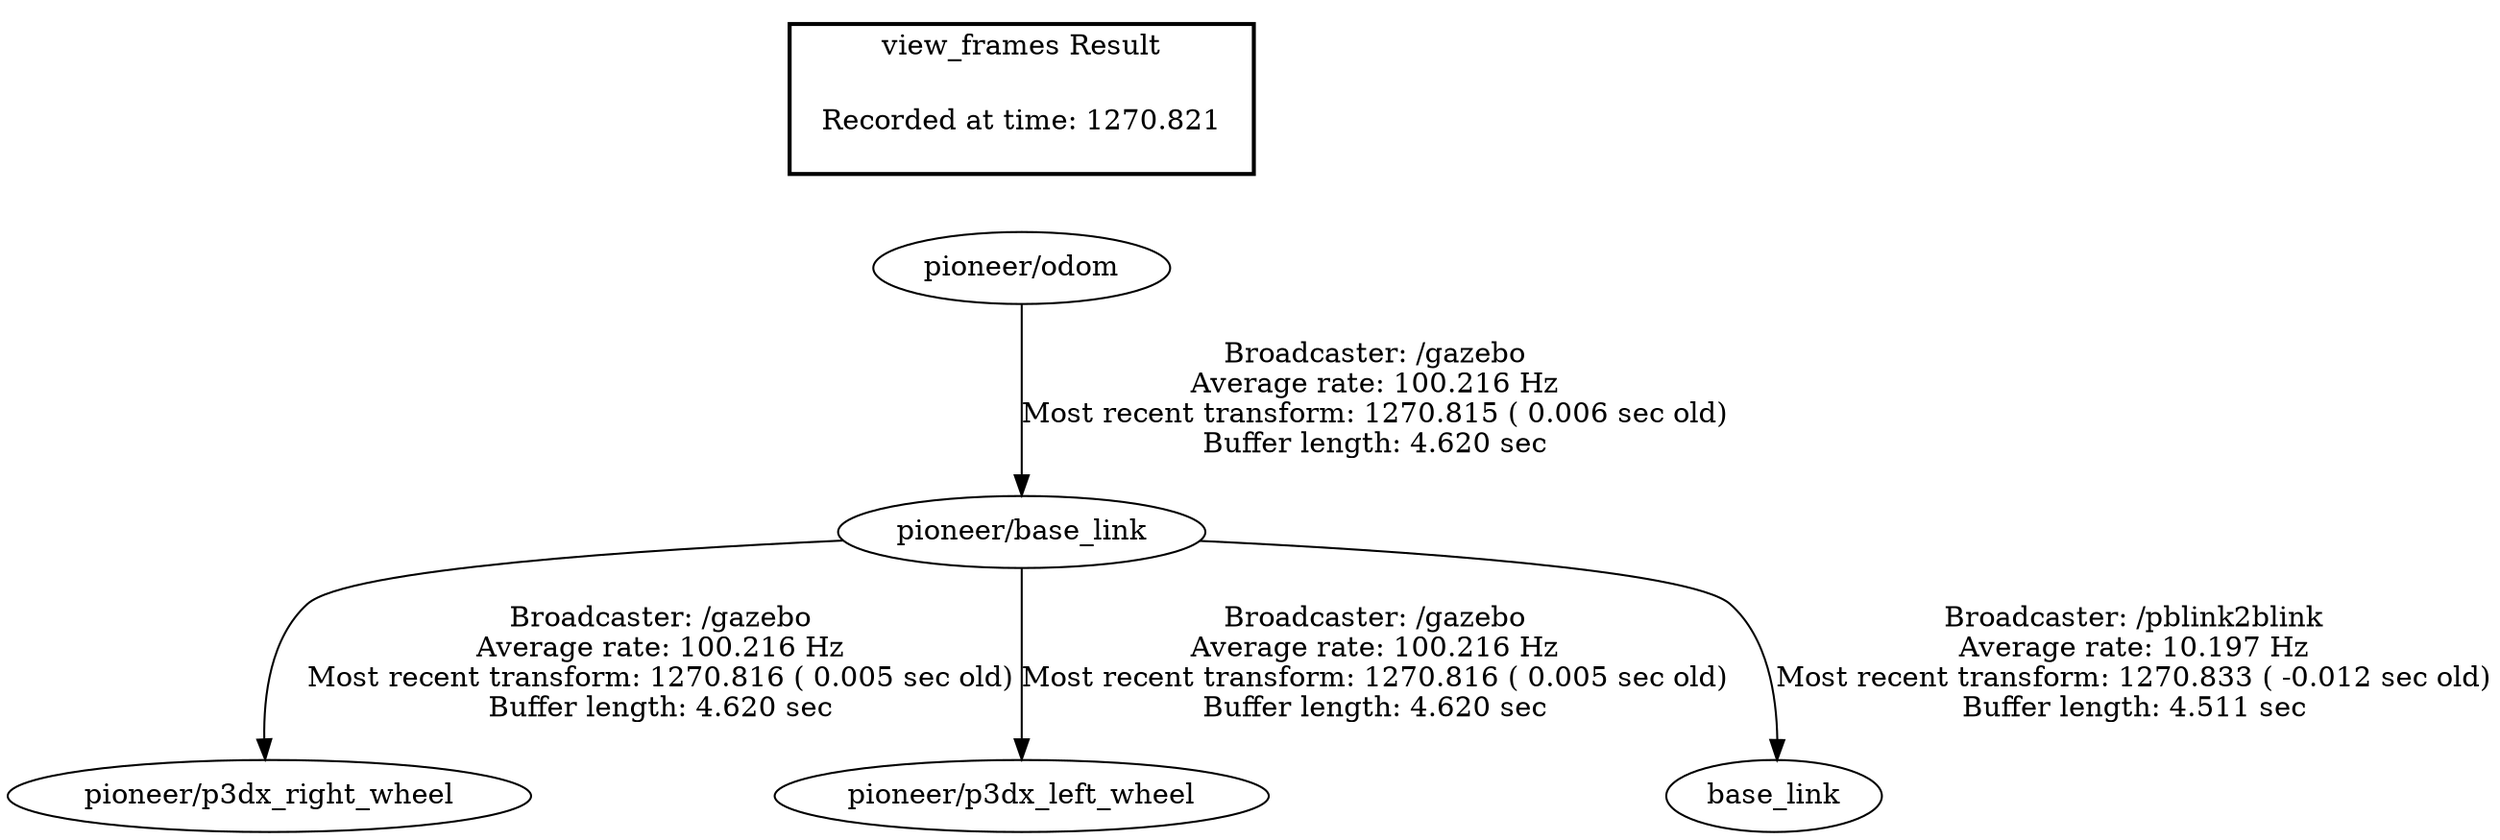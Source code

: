 digraph G {
"pioneer/odom" -> "pioneer/base_link"[label="Broadcaster: /gazebo\nAverage rate: 100.216 Hz\nMost recent transform: 1270.815 ( 0.006 sec old)\nBuffer length: 4.620 sec\n"];
"pioneer/base_link" -> "pioneer/p3dx_right_wheel"[label="Broadcaster: /gazebo\nAverage rate: 100.216 Hz\nMost recent transform: 1270.816 ( 0.005 sec old)\nBuffer length: 4.620 sec\n"];
"pioneer/base_link" -> "pioneer/p3dx_left_wheel"[label="Broadcaster: /gazebo\nAverage rate: 100.216 Hz\nMost recent transform: 1270.816 ( 0.005 sec old)\nBuffer length: 4.620 sec\n"];
"pioneer/base_link" -> "base_link"[label="Broadcaster: /pblink2blink\nAverage rate: 10.197 Hz\nMost recent transform: 1270.833 ( -0.012 sec old)\nBuffer length: 4.511 sec\n"];
edge [style=invis];
 subgraph cluster_legend { style=bold; color=black; label ="view_frames Result";
"Recorded at time: 1270.821"[ shape=plaintext ] ;
 }->"pioneer/odom";
}